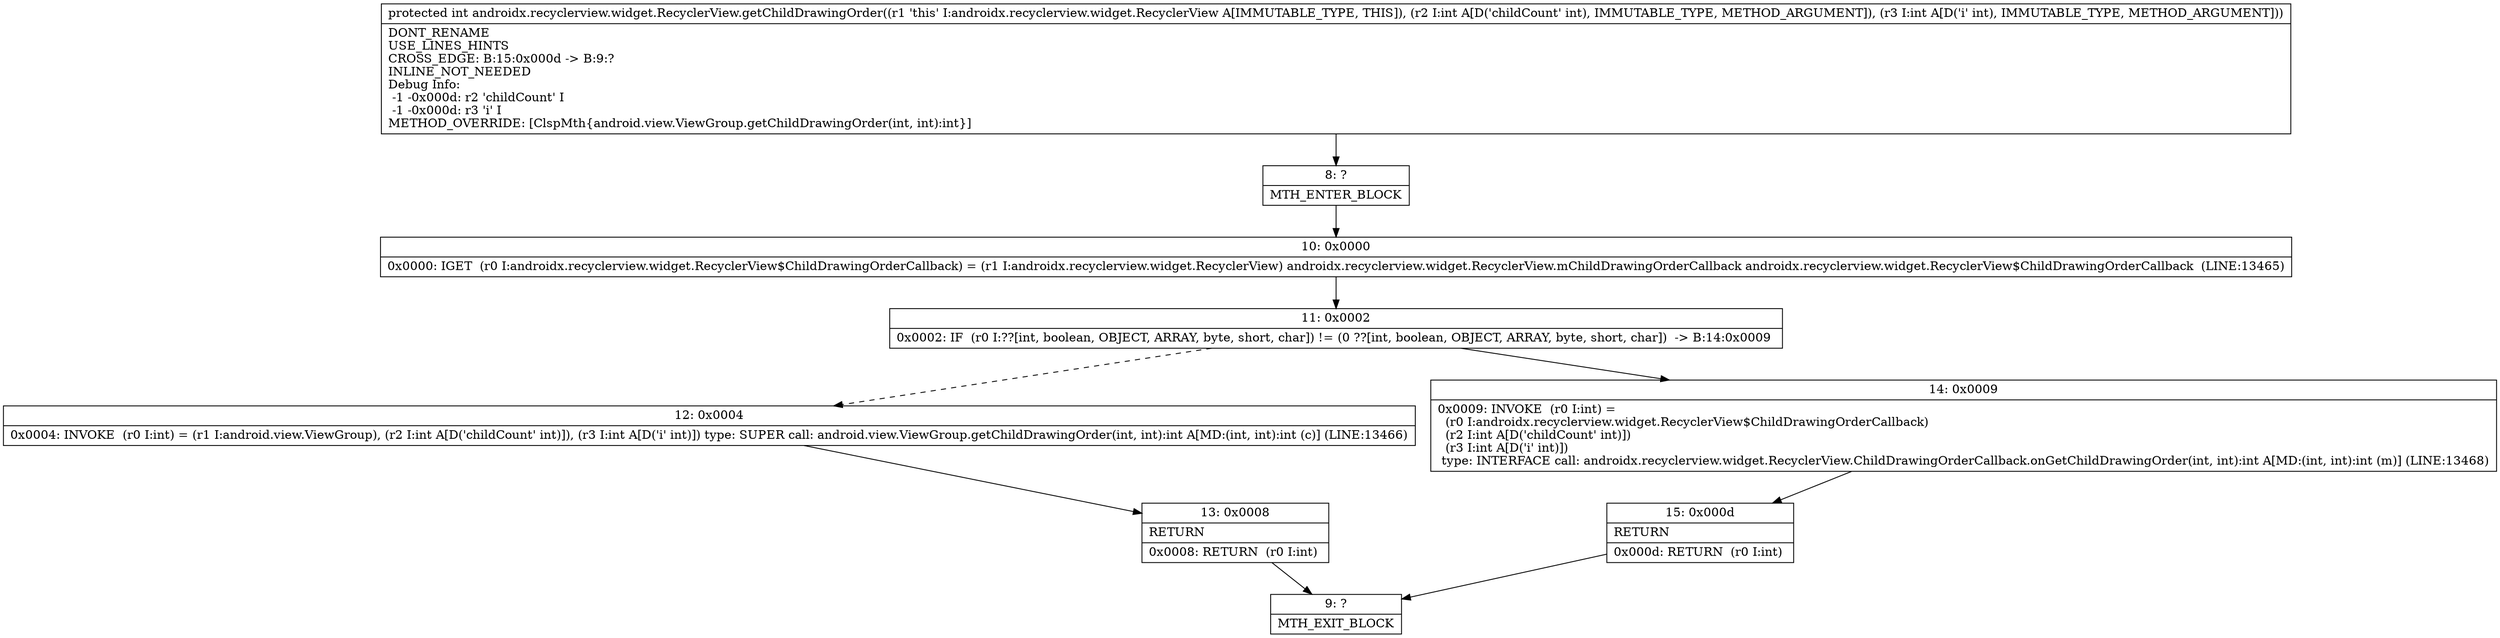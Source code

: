 digraph "CFG forandroidx.recyclerview.widget.RecyclerView.getChildDrawingOrder(II)I" {
Node_8 [shape=record,label="{8\:\ ?|MTH_ENTER_BLOCK\l}"];
Node_10 [shape=record,label="{10\:\ 0x0000|0x0000: IGET  (r0 I:androidx.recyclerview.widget.RecyclerView$ChildDrawingOrderCallback) = (r1 I:androidx.recyclerview.widget.RecyclerView) androidx.recyclerview.widget.RecyclerView.mChildDrawingOrderCallback androidx.recyclerview.widget.RecyclerView$ChildDrawingOrderCallback  (LINE:13465)\l}"];
Node_11 [shape=record,label="{11\:\ 0x0002|0x0002: IF  (r0 I:??[int, boolean, OBJECT, ARRAY, byte, short, char]) != (0 ??[int, boolean, OBJECT, ARRAY, byte, short, char])  \-\> B:14:0x0009 \l}"];
Node_12 [shape=record,label="{12\:\ 0x0004|0x0004: INVOKE  (r0 I:int) = (r1 I:android.view.ViewGroup), (r2 I:int A[D('childCount' int)]), (r3 I:int A[D('i' int)]) type: SUPER call: android.view.ViewGroup.getChildDrawingOrder(int, int):int A[MD:(int, int):int (c)] (LINE:13466)\l}"];
Node_13 [shape=record,label="{13\:\ 0x0008|RETURN\l|0x0008: RETURN  (r0 I:int) \l}"];
Node_9 [shape=record,label="{9\:\ ?|MTH_EXIT_BLOCK\l}"];
Node_14 [shape=record,label="{14\:\ 0x0009|0x0009: INVOKE  (r0 I:int) = \l  (r0 I:androidx.recyclerview.widget.RecyclerView$ChildDrawingOrderCallback)\l  (r2 I:int A[D('childCount' int)])\l  (r3 I:int A[D('i' int)])\l type: INTERFACE call: androidx.recyclerview.widget.RecyclerView.ChildDrawingOrderCallback.onGetChildDrawingOrder(int, int):int A[MD:(int, int):int (m)] (LINE:13468)\l}"];
Node_15 [shape=record,label="{15\:\ 0x000d|RETURN\l|0x000d: RETURN  (r0 I:int) \l}"];
MethodNode[shape=record,label="{protected int androidx.recyclerview.widget.RecyclerView.getChildDrawingOrder((r1 'this' I:androidx.recyclerview.widget.RecyclerView A[IMMUTABLE_TYPE, THIS]), (r2 I:int A[D('childCount' int), IMMUTABLE_TYPE, METHOD_ARGUMENT]), (r3 I:int A[D('i' int), IMMUTABLE_TYPE, METHOD_ARGUMENT]))  | DONT_RENAME\lUSE_LINES_HINTS\lCROSS_EDGE: B:15:0x000d \-\> B:9:?\lINLINE_NOT_NEEDED\lDebug Info:\l  \-1 \-0x000d: r2 'childCount' I\l  \-1 \-0x000d: r3 'i' I\lMETHOD_OVERRIDE: [ClspMth\{android.view.ViewGroup.getChildDrawingOrder(int, int):int\}]\l}"];
MethodNode -> Node_8;Node_8 -> Node_10;
Node_10 -> Node_11;
Node_11 -> Node_12[style=dashed];
Node_11 -> Node_14;
Node_12 -> Node_13;
Node_13 -> Node_9;
Node_14 -> Node_15;
Node_15 -> Node_9;
}

